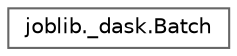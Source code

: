 digraph "Graphical Class Hierarchy"
{
 // LATEX_PDF_SIZE
  bgcolor="transparent";
  edge [fontname=Helvetica,fontsize=10,labelfontname=Helvetica,labelfontsize=10];
  node [fontname=Helvetica,fontsize=10,shape=box,height=0.2,width=0.4];
  rankdir="LR";
  Node0 [id="Node000000",label="joblib._dask.Batch",height=0.2,width=0.4,color="grey40", fillcolor="white", style="filled",URL="$d2/d55/classjoblib_1_1__dask_1_1Batch.html",tooltip=" "];
}
